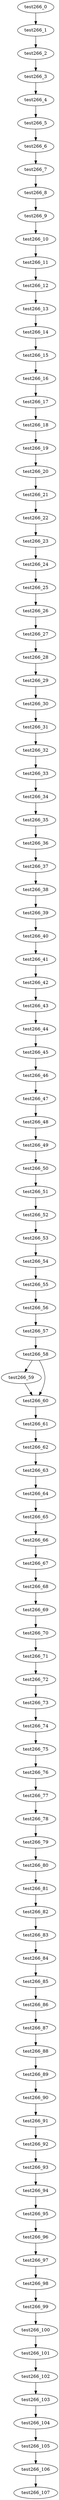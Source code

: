 digraph G {
test266_0->test266_1;
test266_1->test266_2;
test266_2->test266_3;
test266_3->test266_4;
test266_4->test266_5;
test266_5->test266_6;
test266_6->test266_7;
test266_7->test266_8;
test266_8->test266_9;
test266_9->test266_10;
test266_10->test266_11;
test266_11->test266_12;
test266_12->test266_13;
test266_13->test266_14;
test266_14->test266_15;
test266_15->test266_16;
test266_16->test266_17;
test266_17->test266_18;
test266_18->test266_19;
test266_19->test266_20;
test266_20->test266_21;
test266_21->test266_22;
test266_22->test266_23;
test266_23->test266_24;
test266_24->test266_25;
test266_25->test266_26;
test266_26->test266_27;
test266_27->test266_28;
test266_28->test266_29;
test266_29->test266_30;
test266_30->test266_31;
test266_31->test266_32;
test266_32->test266_33;
test266_33->test266_34;
test266_34->test266_35;
test266_35->test266_36;
test266_36->test266_37;
test266_37->test266_38;
test266_38->test266_39;
test266_39->test266_40;
test266_40->test266_41;
test266_41->test266_42;
test266_42->test266_43;
test266_43->test266_44;
test266_44->test266_45;
test266_45->test266_46;
test266_46->test266_47;
test266_47->test266_48;
test266_48->test266_49;
test266_49->test266_50;
test266_50->test266_51;
test266_51->test266_52;
test266_52->test266_53;
test266_53->test266_54;
test266_54->test266_55;
test266_55->test266_56;
test266_56->test266_57;
test266_57->test266_58;
test266_58->test266_59;
test266_58->test266_60;
test266_59->test266_60;
test266_60->test266_61;
test266_61->test266_62;
test266_62->test266_63;
test266_63->test266_64;
test266_64->test266_65;
test266_65->test266_66;
test266_66->test266_67;
test266_67->test266_68;
test266_68->test266_69;
test266_69->test266_70;
test266_70->test266_71;
test266_71->test266_72;
test266_72->test266_73;
test266_73->test266_74;
test266_74->test266_75;
test266_75->test266_76;
test266_76->test266_77;
test266_77->test266_78;
test266_78->test266_79;
test266_79->test266_80;
test266_80->test266_81;
test266_81->test266_82;
test266_82->test266_83;
test266_83->test266_84;
test266_84->test266_85;
test266_85->test266_86;
test266_86->test266_87;
test266_87->test266_88;
test266_88->test266_89;
test266_89->test266_90;
test266_90->test266_91;
test266_91->test266_92;
test266_92->test266_93;
test266_93->test266_94;
test266_94->test266_95;
test266_95->test266_96;
test266_96->test266_97;
test266_97->test266_98;
test266_98->test266_99;
test266_99->test266_100;
test266_100->test266_101;
test266_101->test266_102;
test266_102->test266_103;
test266_103->test266_104;
test266_104->test266_105;
test266_105->test266_106;
test266_106->test266_107;

}
